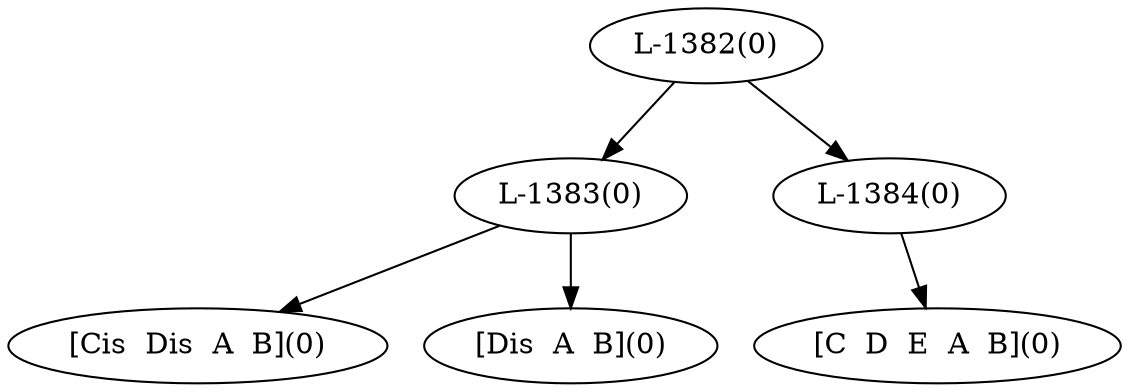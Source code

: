 digraph sample{
"L-1383(0)"->"[Cis  Dis  A  B](0)"
"L-1383(0)"->"[Dis  A  B](0)"
"L-1384(0)"->"[C  D  E  A  B](0)"
"L-1382(0)"->"L-1383(0)"
"L-1382(0)"->"L-1384(0)"
{rank = min; "L-1382(0)"}
{rank = same; "L-1383(0)"; "L-1384(0)";}
{rank = max; "[C  D  E  A  B](0)"; "[Cis  Dis  A  B](0)"; "[Dis  A  B](0)";}
}